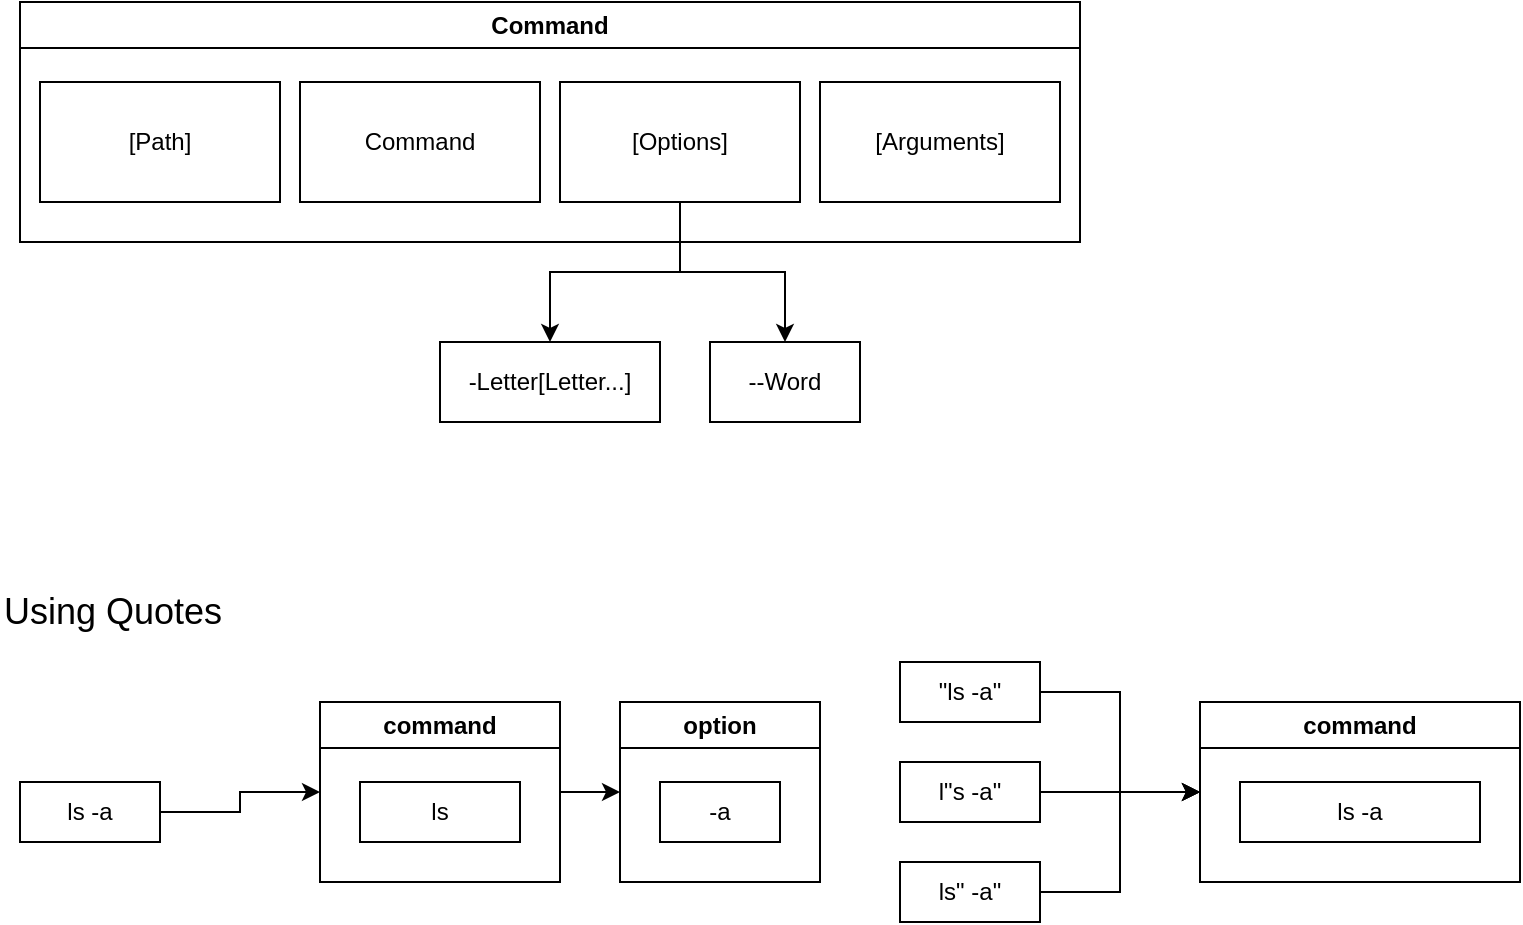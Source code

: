 <mxfile version="24.2.3" type="device">
  <diagram name="Page-1" id="NH1sBmBFyiwNczDXrx2-">
    <mxGraphModel dx="1520" dy="789" grid="1" gridSize="10" guides="1" tooltips="1" connect="1" arrows="1" fold="1" page="1" pageScale="1" pageWidth="850" pageHeight="1100" math="0" shadow="0">
      <root>
        <mxCell id="0" />
        <mxCell id="1" parent="0" />
        <mxCell id="eGLF-rKs4gZZguBotOgx-3" value="Command" style="swimlane;whiteSpace=wrap;html=1;" vertex="1" parent="1">
          <mxGeometry x="20" y="30" width="530" height="120" as="geometry" />
        </mxCell>
        <mxCell id="De3SjLGz5e3Pn3--2Q29-1" value="Command" style="rounded=0;whiteSpace=wrap;html=1;" parent="eGLF-rKs4gZZguBotOgx-3" vertex="1">
          <mxGeometry x="140" y="40" width="120" height="60" as="geometry" />
        </mxCell>
        <mxCell id="eGLF-rKs4gZZguBotOgx-1" value="[Options]" style="rounded=0;whiteSpace=wrap;html=1;" vertex="1" parent="eGLF-rKs4gZZguBotOgx-3">
          <mxGeometry x="270" y="40" width="120" height="60" as="geometry" />
        </mxCell>
        <mxCell id="eGLF-rKs4gZZguBotOgx-2" value="[Arguments]" style="rounded=0;whiteSpace=wrap;html=1;" vertex="1" parent="eGLF-rKs4gZZguBotOgx-3">
          <mxGeometry x="400" y="40" width="120" height="60" as="geometry" />
        </mxCell>
        <mxCell id="eGLF-rKs4gZZguBotOgx-4" value="[Path]" style="rounded=0;whiteSpace=wrap;html=1;" vertex="1" parent="eGLF-rKs4gZZguBotOgx-3">
          <mxGeometry x="10" y="40" width="120" height="60" as="geometry" />
        </mxCell>
        <mxCell id="eGLF-rKs4gZZguBotOgx-7" value="-Letter[Letter...]" style="rounded=0;whiteSpace=wrap;html=1;" vertex="1" parent="1">
          <mxGeometry x="230" y="200" width="110" height="40" as="geometry" />
        </mxCell>
        <mxCell id="eGLF-rKs4gZZguBotOgx-8" value="" style="edgeStyle=orthogonalEdgeStyle;rounded=0;orthogonalLoop=1;jettySize=auto;html=1;" edge="1" parent="1" source="eGLF-rKs4gZZguBotOgx-1" target="eGLF-rKs4gZZguBotOgx-7">
          <mxGeometry relative="1" as="geometry" />
        </mxCell>
        <mxCell id="eGLF-rKs4gZZguBotOgx-9" value="--Word" style="rounded=0;whiteSpace=wrap;html=1;" vertex="1" parent="1">
          <mxGeometry x="365" y="200" width="75" height="40" as="geometry" />
        </mxCell>
        <mxCell id="eGLF-rKs4gZZguBotOgx-10" value="" style="edgeStyle=orthogonalEdgeStyle;rounded=0;orthogonalLoop=1;jettySize=auto;html=1;" edge="1" parent="1" source="eGLF-rKs4gZZguBotOgx-1" target="eGLF-rKs4gZZguBotOgx-9">
          <mxGeometry relative="1" as="geometry" />
        </mxCell>
        <mxCell id="eGLF-rKs4gZZguBotOgx-14" style="edgeStyle=orthogonalEdgeStyle;rounded=0;orthogonalLoop=1;jettySize=auto;html=1;entryX=0;entryY=0.5;entryDx=0;entryDy=0;" edge="1" parent="1" source="eGLF-rKs4gZZguBotOgx-11" target="eGLF-rKs4gZZguBotOgx-12">
          <mxGeometry relative="1" as="geometry" />
        </mxCell>
        <mxCell id="eGLF-rKs4gZZguBotOgx-11" value="l&quot;s -a&quot;" style="rounded=0;whiteSpace=wrap;html=1;" vertex="1" parent="1">
          <mxGeometry x="460" y="410" width="70" height="30" as="geometry" />
        </mxCell>
        <mxCell id="eGLF-rKs4gZZguBotOgx-12" value="command" style="swimlane;whiteSpace=wrap;html=1;" vertex="1" parent="1">
          <mxGeometry x="610" y="380" width="160" height="90" as="geometry" />
        </mxCell>
        <mxCell id="eGLF-rKs4gZZguBotOgx-13" value="ls -a" style="rounded=0;whiteSpace=wrap;html=1;" vertex="1" parent="eGLF-rKs4gZZguBotOgx-12">
          <mxGeometry x="20" y="40" width="120" height="30" as="geometry" />
        </mxCell>
        <mxCell id="eGLF-rKs4gZZguBotOgx-15" style="edgeStyle=orthogonalEdgeStyle;rounded=0;orthogonalLoop=1;jettySize=auto;html=1;entryX=0;entryY=0.5;entryDx=0;entryDy=0;" edge="1" source="eGLF-rKs4gZZguBotOgx-16" target="eGLF-rKs4gZZguBotOgx-17" parent="1">
          <mxGeometry relative="1" as="geometry" />
        </mxCell>
        <mxCell id="eGLF-rKs4gZZguBotOgx-16" value="ls -a" style="rounded=0;whiteSpace=wrap;html=1;" vertex="1" parent="1">
          <mxGeometry x="20" y="420" width="70" height="30" as="geometry" />
        </mxCell>
        <mxCell id="eGLF-rKs4gZZguBotOgx-21" style="edgeStyle=orthogonalEdgeStyle;rounded=0;orthogonalLoop=1;jettySize=auto;html=1;entryX=0;entryY=0.5;entryDx=0;entryDy=0;" edge="1" parent="1" source="eGLF-rKs4gZZguBotOgx-17" target="eGLF-rKs4gZZguBotOgx-19">
          <mxGeometry relative="1" as="geometry" />
        </mxCell>
        <mxCell id="eGLF-rKs4gZZguBotOgx-17" value="command" style="swimlane;whiteSpace=wrap;html=1;" vertex="1" parent="1">
          <mxGeometry x="170" y="380" width="120" height="90" as="geometry" />
        </mxCell>
        <mxCell id="eGLF-rKs4gZZguBotOgx-18" value="ls" style="rounded=0;whiteSpace=wrap;html=1;" vertex="1" parent="eGLF-rKs4gZZguBotOgx-17">
          <mxGeometry x="20" y="40" width="80" height="30" as="geometry" />
        </mxCell>
        <mxCell id="eGLF-rKs4gZZguBotOgx-19" value="option" style="swimlane;whiteSpace=wrap;html=1;" vertex="1" parent="1">
          <mxGeometry x="320" y="380" width="100" height="90" as="geometry" />
        </mxCell>
        <mxCell id="eGLF-rKs4gZZguBotOgx-20" value="-a" style="rounded=0;whiteSpace=wrap;html=1;" vertex="1" parent="eGLF-rKs4gZZguBotOgx-19">
          <mxGeometry x="20" y="40" width="60" height="30" as="geometry" />
        </mxCell>
        <mxCell id="eGLF-rKs4gZZguBotOgx-23" style="edgeStyle=orthogonalEdgeStyle;rounded=0;orthogonalLoop=1;jettySize=auto;html=1;entryX=0;entryY=0.5;entryDx=0;entryDy=0;" edge="1" parent="1" source="eGLF-rKs4gZZguBotOgx-22" target="eGLF-rKs4gZZguBotOgx-12">
          <mxGeometry relative="1" as="geometry" />
        </mxCell>
        <mxCell id="eGLF-rKs4gZZguBotOgx-22" value="ls&quot; -a&quot;" style="rounded=0;whiteSpace=wrap;html=1;" vertex="1" parent="1">
          <mxGeometry x="460" y="460" width="70" height="30" as="geometry" />
        </mxCell>
        <mxCell id="eGLF-rKs4gZZguBotOgx-25" style="edgeStyle=orthogonalEdgeStyle;rounded=0;orthogonalLoop=1;jettySize=auto;html=1;entryX=0;entryY=0.5;entryDx=0;entryDy=0;" edge="1" parent="1" source="eGLF-rKs4gZZguBotOgx-24" target="eGLF-rKs4gZZguBotOgx-12">
          <mxGeometry relative="1" as="geometry" />
        </mxCell>
        <mxCell id="eGLF-rKs4gZZguBotOgx-24" value="&quot;ls -a&quot;" style="rounded=0;whiteSpace=wrap;html=1;" vertex="1" parent="1">
          <mxGeometry x="460" y="360" width="70" height="30" as="geometry" />
        </mxCell>
        <mxCell id="eGLF-rKs4gZZguBotOgx-26" value="Using Quotes" style="text;html=1;align=left;verticalAlign=middle;whiteSpace=wrap;rounded=0;fontSize=18;" vertex="1" parent="1">
          <mxGeometry x="10" y="320" width="130" height="30" as="geometry" />
        </mxCell>
      </root>
    </mxGraphModel>
  </diagram>
</mxfile>
